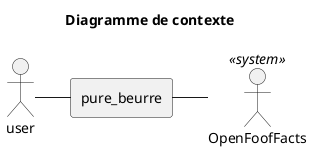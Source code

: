 @startuml 00_context
title Diagramme de contexte

rectangle pure_beurre
actor user
actor OpenFoofFacts <<system>>

user - pure_beurre
pure_beurre - OpenFoofFacts


@enduml
